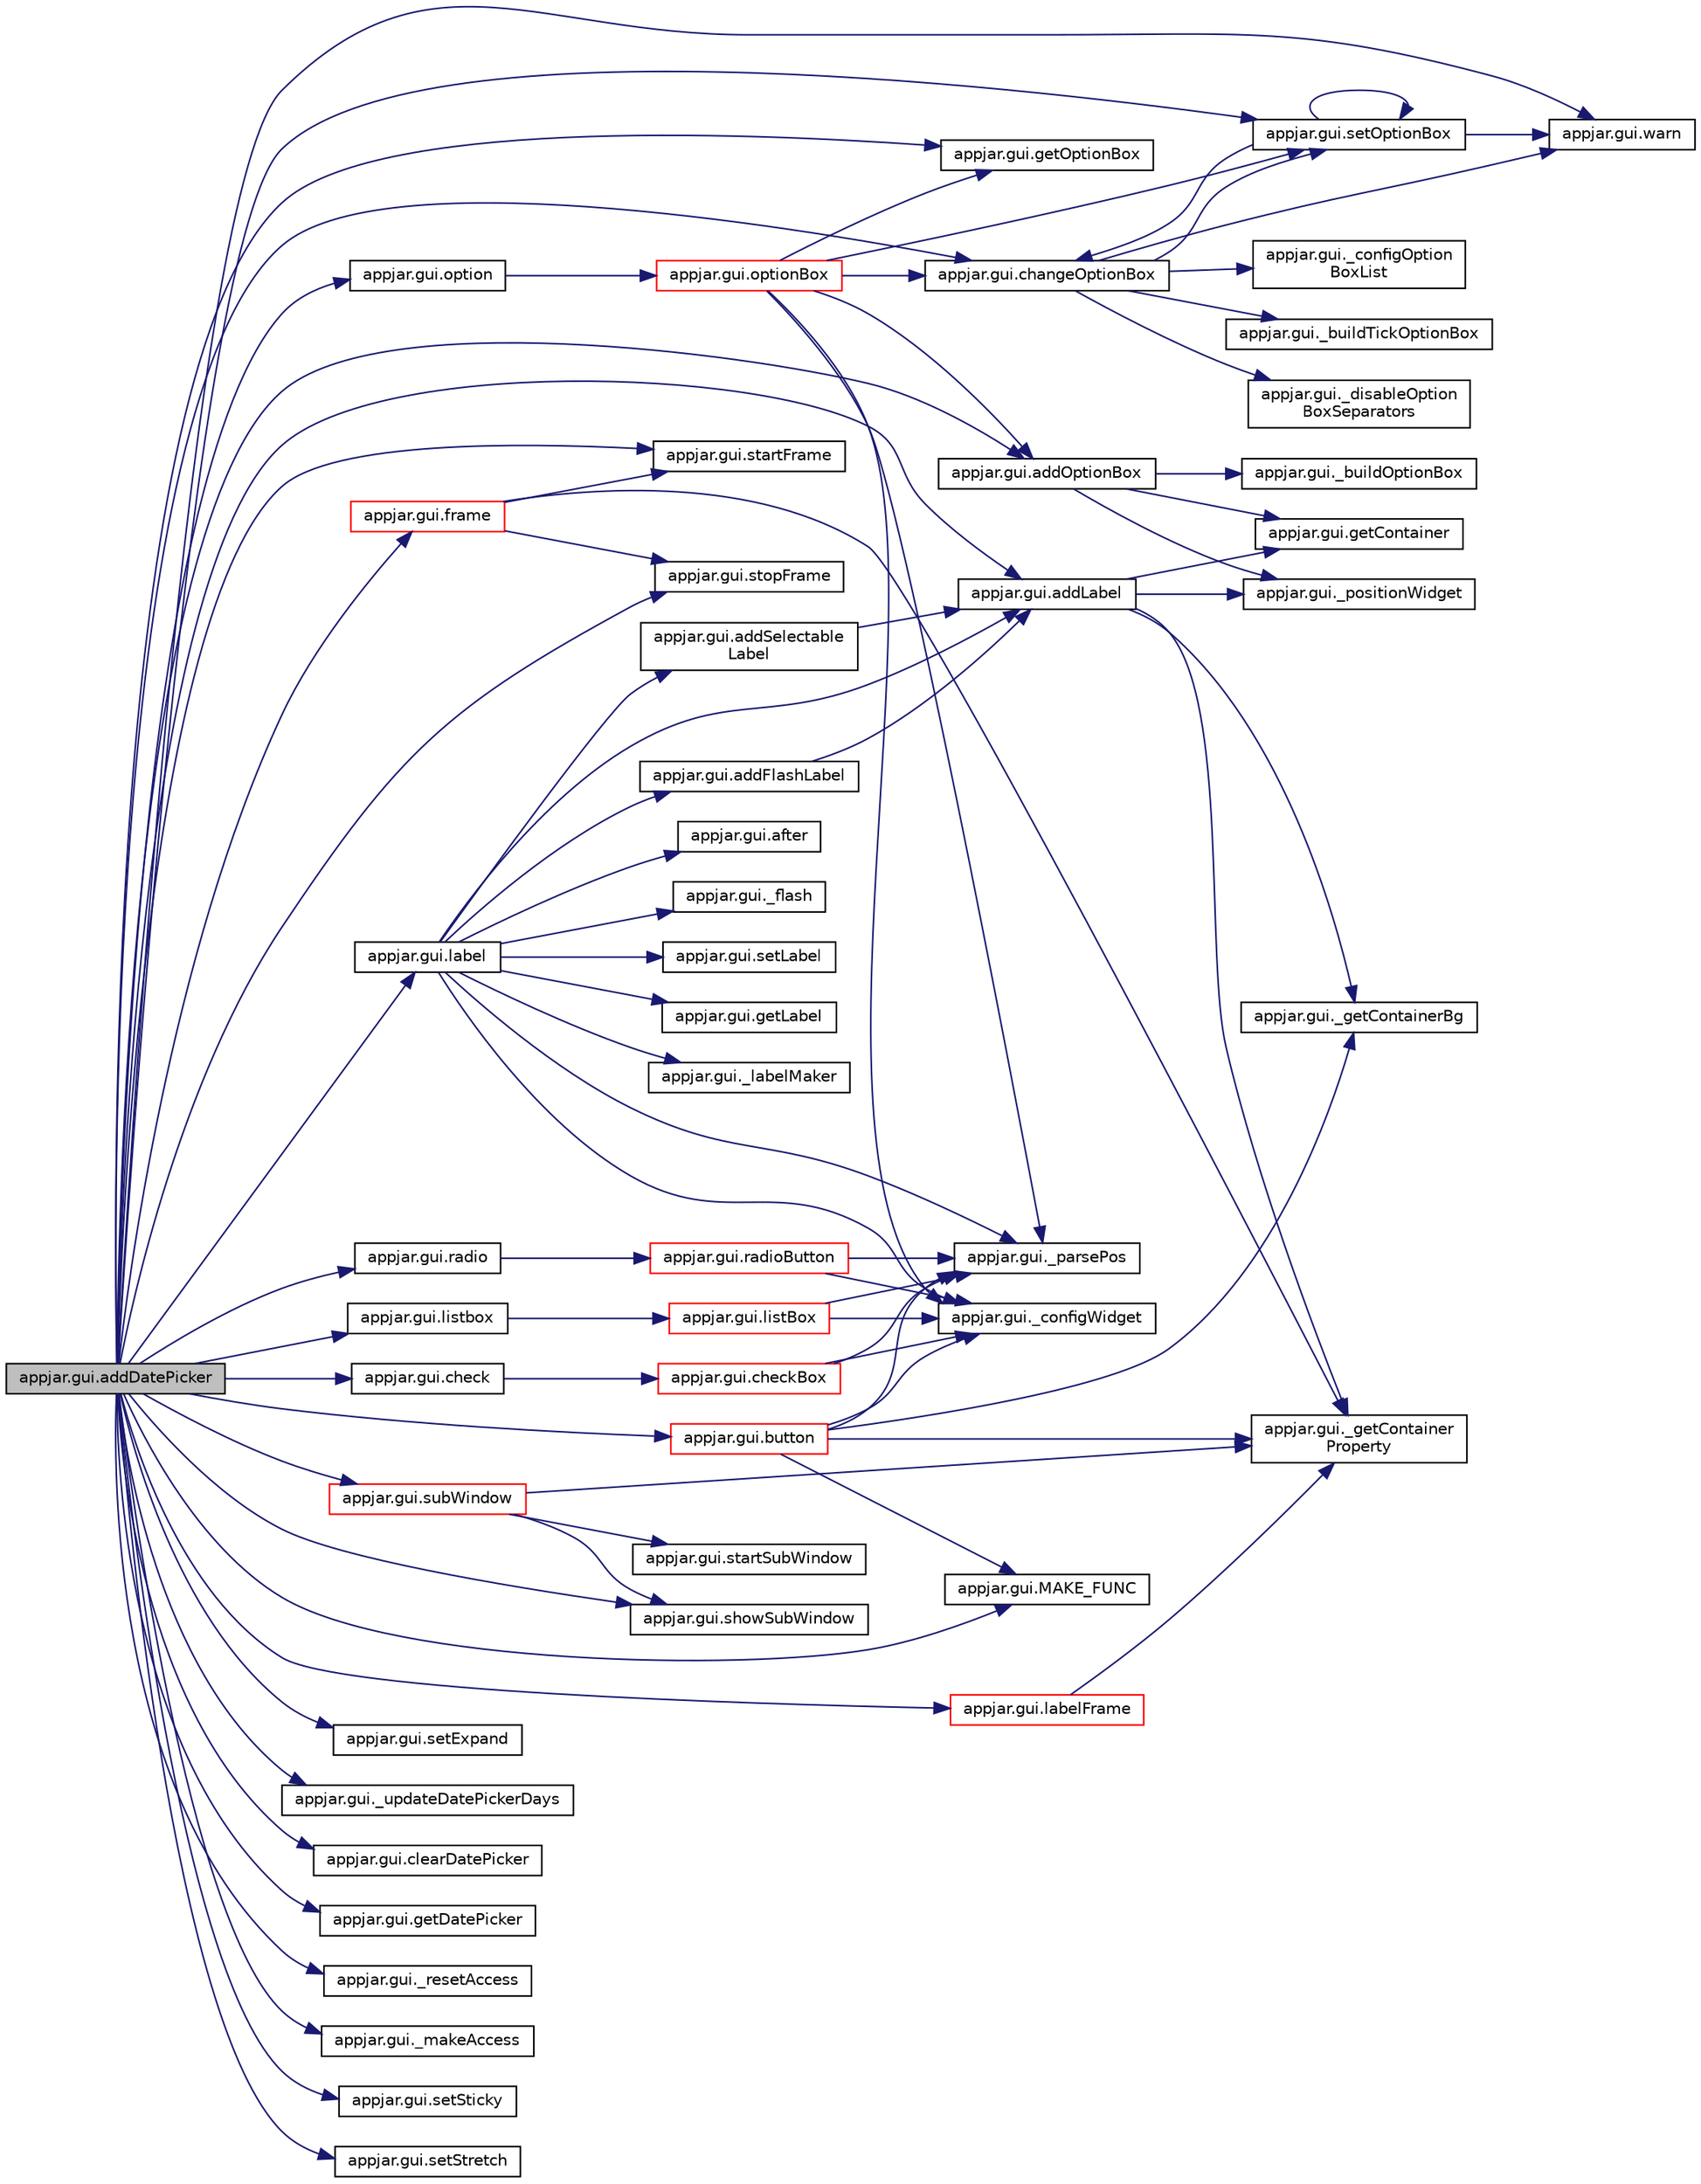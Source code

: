 digraph "appjar.gui.addDatePicker"
{
  edge [fontname="Helvetica",fontsize="10",labelfontname="Helvetica",labelfontsize="10"];
  node [fontname="Helvetica",fontsize="10",shape=record];
  rankdir="LR";
  Node136 [label="appjar.gui.addDatePicker",height=0.2,width=0.4,color="black", fillcolor="grey75", style="filled", fontcolor="black"];
  Node136 -> Node137 [color="midnightblue",fontsize="10",style="solid",fontname="Helvetica"];
  Node137 [label="appjar.gui.startFrame",height=0.2,width=0.4,color="black", fillcolor="white", style="filled",URL="$classappjar_1_1gui.html#aca86de0fc5cb78406b4a63816f52e2b4"];
  Node136 -> Node138 [color="midnightblue",fontsize="10",style="solid",fontname="Helvetica"];
  Node138 [label="appjar.gui.setExpand",height=0.2,width=0.4,color="black", fillcolor="white", style="filled",URL="$classappjar_1_1gui.html#a7c5f79404e96ff23eb91ba9ef4df97d2"];
  Node136 -> Node139 [color="midnightblue",fontsize="10",style="solid",fontname="Helvetica"];
  Node139 [label="appjar.gui.addLabel",height=0.2,width=0.4,color="black", fillcolor="white", style="filled",URL="$classappjar_1_1gui.html#aa2108c54eeeb1db272337524494d2a03"];
  Node139 -> Node140 [color="midnightblue",fontsize="10",style="solid",fontname="Helvetica"];
  Node140 [label="appjar.gui.getContainer",height=0.2,width=0.4,color="black", fillcolor="white", style="filled",URL="$classappjar_1_1gui.html#a2e8ea27bae5f6758257be218c8279b56"];
  Node139 -> Node141 [color="midnightblue",fontsize="10",style="solid",fontname="Helvetica"];
  Node141 [label="appjar.gui._getContainer\lProperty",height=0.2,width=0.4,color="black", fillcolor="white", style="filled",URL="$classappjar_1_1gui.html#aa5d65e2282cfbe0a4b963b369e7d4e51"];
  Node139 -> Node142 [color="midnightblue",fontsize="10",style="solid",fontname="Helvetica"];
  Node142 [label="appjar.gui._getContainerBg",height=0.2,width=0.4,color="black", fillcolor="white", style="filled",URL="$classappjar_1_1gui.html#a120b8d0d6e0b536ac8735df1ffefd37a"];
  Node139 -> Node143 [color="midnightblue",fontsize="10",style="solid",fontname="Helvetica"];
  Node143 [label="appjar.gui._positionWidget",height=0.2,width=0.4,color="black", fillcolor="white", style="filled",URL="$classappjar_1_1gui.html#a073b1298767aeb92dd77b77cb6000e8c"];
  Node136 -> Node144 [color="midnightblue",fontsize="10",style="solid",fontname="Helvetica"];
  Node144 [label="appjar.gui.addOptionBox",height=0.2,width=0.4,color="black", fillcolor="white", style="filled",URL="$classappjar_1_1gui.html#ae354fdda13178fe687c65d4c5d0fa33d"];
  Node144 -> Node145 [color="midnightblue",fontsize="10",style="solid",fontname="Helvetica"];
  Node145 [label="appjar.gui._buildOptionBox",height=0.2,width=0.4,color="black", fillcolor="white", style="filled",URL="$classappjar_1_1gui.html#a64e461f4fa6ab5f15313891ddaca02b2"];
  Node144 -> Node140 [color="midnightblue",fontsize="10",style="solid",fontname="Helvetica"];
  Node144 -> Node143 [color="midnightblue",fontsize="10",style="solid",fontname="Helvetica"];
  Node136 -> Node146 [color="midnightblue",fontsize="10",style="solid",fontname="Helvetica"];
  Node146 [label="appjar.gui._updateDatePickerDays",height=0.2,width=0.4,color="black", fillcolor="white", style="filled",URL="$classappjar_1_1gui.html#a7a5c3244e9eb930d61f1c679f449a926"];
  Node136 -> Node147 [color="midnightblue",fontsize="10",style="solid",fontname="Helvetica"];
  Node147 [label="appjar.gui.stopFrame",height=0.2,width=0.4,color="black", fillcolor="white", style="filled",URL="$classappjar_1_1gui.html#a9cac30fbcb6ae304bc587bca86b2b874"];
  Node136 -> Node148 [color="midnightblue",fontsize="10",style="solid",fontname="Helvetica"];
  Node148 [label="appjar.gui.MAKE_FUNC",height=0.2,width=0.4,color="black", fillcolor="white", style="filled",URL="$classappjar_1_1gui.html#a42aaf376a6c07c842b1b498948a9691a",tooltip="FUNCTION for managing commands. "];
  Node136 -> Node149 [color="midnightblue",fontsize="10",style="solid",fontname="Helvetica"];
  Node149 [label="appjar.gui.warn",height=0.2,width=0.4,color="black", fillcolor="white", style="filled",URL="$classappjar_1_1gui.html#a3ab0139430263b1913b4078cf34e7098"];
  Node136 -> Node150 [color="midnightblue",fontsize="10",style="solid",fontname="Helvetica"];
  Node150 [label="appjar.gui.getOptionBox",height=0.2,width=0.4,color="black", fillcolor="white", style="filled",URL="$classappjar_1_1gui.html#abacd02677277cb43514dcf2298ac3674"];
  Node136 -> Node151 [color="midnightblue",fontsize="10",style="solid",fontname="Helvetica"];
  Node151 [label="appjar.gui.changeOptionBox",height=0.2,width=0.4,color="black", fillcolor="white", style="filled",URL="$classappjar_1_1gui.html#a974171d577bb5819246fb5c15c1e4fa8"];
  Node151 -> Node152 [color="midnightblue",fontsize="10",style="solid",fontname="Helvetica"];
  Node152 [label="appjar.gui._configOption\lBoxList",height=0.2,width=0.4,color="black", fillcolor="white", style="filled",URL="$classappjar_1_1gui.html#adf8f2708fccc3dd7aabf89a51b99c84a"];
  Node151 -> Node149 [color="midnightblue",fontsize="10",style="solid",fontname="Helvetica"];
  Node151 -> Node153 [color="midnightblue",fontsize="10",style="solid",fontname="Helvetica"];
  Node153 [label="appjar.gui._buildTickOptionBox",height=0.2,width=0.4,color="black", fillcolor="white", style="filled",URL="$classappjar_1_1gui.html#a2972ad12f09ae0257127f51a7fa3b214"];
  Node151 -> Node154 [color="midnightblue",fontsize="10",style="solid",fontname="Helvetica"];
  Node154 [label="appjar.gui._disableOption\lBoxSeparators",height=0.2,width=0.4,color="black", fillcolor="white", style="filled",URL="$classappjar_1_1gui.html#a37d662a79a1c51f5a89cabec8c2600e9"];
  Node151 -> Node155 [color="midnightblue",fontsize="10",style="solid",fontname="Helvetica"];
  Node155 [label="appjar.gui.setOptionBox",height=0.2,width=0.4,color="black", fillcolor="white", style="filled",URL="$classappjar_1_1gui.html#a1265f35528c0da179bf0ef8568fdf463"];
  Node155 -> Node149 [color="midnightblue",fontsize="10",style="solid",fontname="Helvetica"];
  Node155 -> Node151 [color="midnightblue",fontsize="10",style="solid",fontname="Helvetica"];
  Node155 -> Node155 [color="midnightblue",fontsize="10",style="solid",fontname="Helvetica"];
  Node136 -> Node155 [color="midnightblue",fontsize="10",style="solid",fontname="Helvetica"];
  Node136 -> Node156 [color="midnightblue",fontsize="10",style="solid",fontname="Helvetica"];
  Node156 [label="appjar.gui.clearDatePicker",height=0.2,width=0.4,color="black", fillcolor="white", style="filled",URL="$classappjar_1_1gui.html#a04ed9d067dd84fd52fd5ee84f73233ff"];
  Node136 -> Node157 [color="midnightblue",fontsize="10",style="solid",fontname="Helvetica"];
  Node157 [label="appjar.gui.getDatePicker",height=0.2,width=0.4,color="black", fillcolor="white", style="filled",URL="$classappjar_1_1gui.html#ae3d5d91238da5411973b20935d2b57b6"];
  Node136 -> Node158 [color="midnightblue",fontsize="10",style="solid",fontname="Helvetica"];
  Node158 [label="appjar.gui.label",height=0.2,width=0.4,color="black", fillcolor="white", style="filled",URL="$classappjar_1_1gui.html#a161659a9096715ced2da924ab88ddecc"];
  Node158 -> Node159 [color="midnightblue",fontsize="10",style="solid",fontname="Helvetica"];
  Node159 [label="appjar.gui.setLabel",height=0.2,width=0.4,color="black", fillcolor="white", style="filled",URL="$classappjar_1_1gui.html#ab68acc8b806299dddee959e9a6f85a77"];
  Node158 -> Node160 [color="midnightblue",fontsize="10",style="solid",fontname="Helvetica"];
  Node160 [label="appjar.gui.getLabel",height=0.2,width=0.4,color="black", fillcolor="white", style="filled",URL="$classappjar_1_1gui.html#a28d7281e96bf719a419be4dd16eab2f2"];
  Node158 -> Node161 [color="midnightblue",fontsize="10",style="solid",fontname="Helvetica"];
  Node161 [label="appjar.gui._parsePos",height=0.2,width=0.4,color="black", fillcolor="white", style="filled",URL="$classappjar_1_1gui.html#a8174359ccd50269f6c9f63f00cbb9d7e",tooltip="FUNCTIONS for labels. "];
  Node158 -> Node162 [color="midnightblue",fontsize="10",style="solid",fontname="Helvetica"];
  Node162 [label="appjar.gui._labelMaker",height=0.2,width=0.4,color="black", fillcolor="white", style="filled",URL="$classappjar_1_1gui.html#a6ed5ec9876ae700dc7682b69cbed85ec"];
  Node158 -> Node163 [color="midnightblue",fontsize="10",style="solid",fontname="Helvetica"];
  Node163 [label="appjar.gui._configWidget",height=0.2,width=0.4,color="black", fillcolor="white", style="filled",URL="$classappjar_1_1gui.html#ac54e9af2a9e7a18f87f0ffafbd156353"];
  Node158 -> Node164 [color="midnightblue",fontsize="10",style="solid",fontname="Helvetica"];
  Node164 [label="appjar.gui.addFlashLabel",height=0.2,width=0.4,color="black", fillcolor="white", style="filled",URL="$classappjar_1_1gui.html#aebdbd28fa436f476eee09361d80e44f7"];
  Node164 -> Node139 [color="midnightblue",fontsize="10",style="solid",fontname="Helvetica"];
  Node158 -> Node165 [color="midnightblue",fontsize="10",style="solid",fontname="Helvetica"];
  Node165 [label="appjar.gui.addSelectable\lLabel",height=0.2,width=0.4,color="black", fillcolor="white", style="filled",URL="$classappjar_1_1gui.html#a8a45e3f03c919beabdd26156d156f959"];
  Node165 -> Node139 [color="midnightblue",fontsize="10",style="solid",fontname="Helvetica"];
  Node158 -> Node139 [color="midnightblue",fontsize="10",style="solid",fontname="Helvetica"];
  Node158 -> Node166 [color="midnightblue",fontsize="10",style="solid",fontname="Helvetica"];
  Node166 [label="appjar.gui.after",height=0.2,width=0.4,color="black", fillcolor="white", style="filled",URL="$classappjar_1_1gui.html#a1fde7d8815e07abdeec5f885eebf3080"];
  Node158 -> Node167 [color="midnightblue",fontsize="10",style="solid",fontname="Helvetica"];
  Node167 [label="appjar.gui._flash",height=0.2,width=0.4,color="black", fillcolor="white", style="filled",URL="$classappjar_1_1gui.html#a181c6d821f1df504b38f4da46616c3e3"];
  Node136 -> Node168 [color="midnightblue",fontsize="10",style="solid",fontname="Helvetica"];
  Node168 [label="appjar.gui.check",height=0.2,width=0.4,color="black", fillcolor="white", style="filled",URL="$classappjar_1_1gui.html#a19ebba5d0f738981a6d3210a88d20dbc"];
  Node168 -> Node169 [color="midnightblue",fontsize="10",style="solid",fontname="Helvetica"];
  Node169 [label="appjar.gui.checkBox",height=0.2,width=0.4,color="red", fillcolor="white", style="filled",URL="$classappjar_1_1gui.html#a88b585699e7e9d95175900d31961112d"];
  Node169 -> Node161 [color="midnightblue",fontsize="10",style="solid",fontname="Helvetica"];
  Node169 -> Node163 [color="midnightblue",fontsize="10",style="solid",fontname="Helvetica"];
  Node136 -> Node176 [color="midnightblue",fontsize="10",style="solid",fontname="Helvetica"];
  Node176 [label="appjar.gui.radio",height=0.2,width=0.4,color="black", fillcolor="white", style="filled",URL="$classappjar_1_1gui.html#af5cc0fdb337b9cccf09708697e0e4640",tooltip="FUNCTION for radio buttons. "];
  Node176 -> Node177 [color="midnightblue",fontsize="10",style="solid",fontname="Helvetica"];
  Node177 [label="appjar.gui.radioButton",height=0.2,width=0.4,color="red", fillcolor="white", style="filled",URL="$classappjar_1_1gui.html#a124d04efc7d2e554655f0f1a8c7f4177"];
  Node177 -> Node161 [color="midnightblue",fontsize="10",style="solid",fontname="Helvetica"];
  Node177 -> Node163 [color="midnightblue",fontsize="10",style="solid",fontname="Helvetica"];
  Node136 -> Node183 [color="midnightblue",fontsize="10",style="solid",fontname="Helvetica"];
  Node183 [label="appjar.gui.listbox",height=0.2,width=0.4,color="black", fillcolor="white", style="filled",URL="$classappjar_1_1gui.html#a5e171d29e2588295ba6fd151c091ab70",tooltip="FUNCTION for list box. "];
  Node183 -> Node184 [color="midnightblue",fontsize="10",style="solid",fontname="Helvetica"];
  Node184 [label="appjar.gui.listBox",height=0.2,width=0.4,color="red", fillcolor="white", style="filled",URL="$classappjar_1_1gui.html#a22acd279d0497dafc7c0e0619ccc4d89"];
  Node184 -> Node161 [color="midnightblue",fontsize="10",style="solid",fontname="Helvetica"];
  Node184 -> Node163 [color="midnightblue",fontsize="10",style="solid",fontname="Helvetica"];
  Node136 -> Node205 [color="midnightblue",fontsize="10",style="solid",fontname="Helvetica"];
  Node205 [label="appjar.gui.option",height=0.2,width=0.4,color="black", fillcolor="white", style="filled",URL="$classappjar_1_1gui.html#a641fb93f7f581e3fdd4357736f256f2c"];
  Node205 -> Node206 [color="midnightblue",fontsize="10",style="solid",fontname="Helvetica"];
  Node206 [label="appjar.gui.optionBox",height=0.2,width=0.4,color="red", fillcolor="white", style="filled",URL="$classappjar_1_1gui.html#a1e6823f3213d880cd6d4218757f4f617"];
  Node206 -> Node155 [color="midnightblue",fontsize="10",style="solid",fontname="Helvetica"];
  Node206 -> Node151 [color="midnightblue",fontsize="10",style="solid",fontname="Helvetica"];
  Node206 -> Node150 [color="midnightblue",fontsize="10",style="solid",fontname="Helvetica"];
  Node206 -> Node161 [color="midnightblue",fontsize="10",style="solid",fontname="Helvetica"];
  Node206 -> Node144 [color="midnightblue",fontsize="10",style="solid",fontname="Helvetica"];
  Node206 -> Node163 [color="midnightblue",fontsize="10",style="solid",fontname="Helvetica"];
  Node136 -> Node214 [color="midnightblue",fontsize="10",style="solid",fontname="Helvetica"];
  Node214 [label="appjar.gui.subWindow",height=0.2,width=0.4,color="red", fillcolor="white", style="filled",URL="$classappjar_1_1gui.html#a4ba1b0b734f9f51c93c986f16ab3a945",tooltip="SubWindows. "];
  Node214 -> Node215 [color="midnightblue",fontsize="10",style="solid",fontname="Helvetica"];
  Node215 [label="appjar.gui.startSubWindow",height=0.2,width=0.4,color="black", fillcolor="white", style="filled",URL="$classappjar_1_1gui.html#a6bb87f37be6f7543dcc64a3d8cb2a32c"];
  Node214 -> Node219 [color="midnightblue",fontsize="10",style="solid",fontname="Helvetica"];
  Node219 [label="appjar.gui.showSubWindow",height=0.2,width=0.4,color="black", fillcolor="white", style="filled",URL="$classappjar_1_1gui.html#abac089319744d566761a8a958955076c"];
  Node214 -> Node141 [color="midnightblue",fontsize="10",style="solid",fontname="Helvetica"];
  Node136 -> Node234 [color="midnightblue",fontsize="10",style="solid",fontname="Helvetica"];
  Node234 [label="appjar.gui.labelFrame",height=0.2,width=0.4,color="red", fillcolor="white", style="filled",URL="$classappjar_1_1gui.html#a74ad839ae0a3437fc45379b16d98c878",tooltip="Label Frames. "];
  Node234 -> Node141 [color="midnightblue",fontsize="10",style="solid",fontname="Helvetica"];
  Node136 -> Node239 [color="midnightblue",fontsize="10",style="solid",fontname="Helvetica"];
  Node239 [label="appjar.gui.frame",height=0.2,width=0.4,color="red", fillcolor="white", style="filled",URL="$classappjar_1_1gui.html#ab6f683871cc4f4adfd41d3bb12d22096",tooltip="Frames. "];
  Node239 -> Node137 [color="midnightblue",fontsize="10",style="solid",fontname="Helvetica"];
  Node239 -> Node147 [color="midnightblue",fontsize="10",style="solid",fontname="Helvetica"];
  Node239 -> Node141 [color="midnightblue",fontsize="10",style="solid",fontname="Helvetica"];
  Node136 -> Node242 [color="midnightblue",fontsize="10",style="solid",fontname="Helvetica"];
  Node242 [label="appjar.gui.button",height=0.2,width=0.4,color="red", fillcolor="white", style="filled",URL="$classappjar_1_1gui.html#a21ae3947977b2374ac80b900b7a87f41",tooltip="FUNCTION for buttons. "];
  Node242 -> Node161 [color="midnightblue",fontsize="10",style="solid",fontname="Helvetica"];
  Node242 -> Node163 [color="midnightblue",fontsize="10",style="solid",fontname="Helvetica"];
  Node242 -> Node141 [color="midnightblue",fontsize="10",style="solid",fontname="Helvetica"];
  Node242 -> Node142 [color="midnightblue",fontsize="10",style="solid",fontname="Helvetica"];
  Node242 -> Node148 [color="midnightblue",fontsize="10",style="solid",fontname="Helvetica"];
  Node136 -> Node261 [color="midnightblue",fontsize="10",style="solid",fontname="Helvetica"];
  Node261 [label="appjar.gui._resetAccess",height=0.2,width=0.4,color="black", fillcolor="white", style="filled",URL="$classappjar_1_1gui.html#a03eb2657b25471a0b6ce427addfff443"];
  Node136 -> Node262 [color="midnightblue",fontsize="10",style="solid",fontname="Helvetica"];
  Node262 [label="appjar.gui._makeAccess",height=0.2,width=0.4,color="black", fillcolor="white", style="filled",URL="$classappjar_1_1gui.html#aa42bc4ad2a5e6529c6368539040f6022",tooltip="FUNCTIONS for ACCESSABILITY. "];
  Node136 -> Node219 [color="midnightblue",fontsize="10",style="solid",fontname="Helvetica"];
  Node136 -> Node263 [color="midnightblue",fontsize="10",style="solid",fontname="Helvetica"];
  Node263 [label="appjar.gui.setSticky",height=0.2,width=0.4,color="black", fillcolor="white", style="filled",URL="$classappjar_1_1gui.html#a139afffc042475d3570ee33276244817"];
  Node136 -> Node264 [color="midnightblue",fontsize="10",style="solid",fontname="Helvetica"];
  Node264 [label="appjar.gui.setStretch",height=0.2,width=0.4,color="black", fillcolor="white", style="filled",URL="$classappjar_1_1gui.html#a37fecfb4f291b9f1d04bf87b8346a328"];
}
